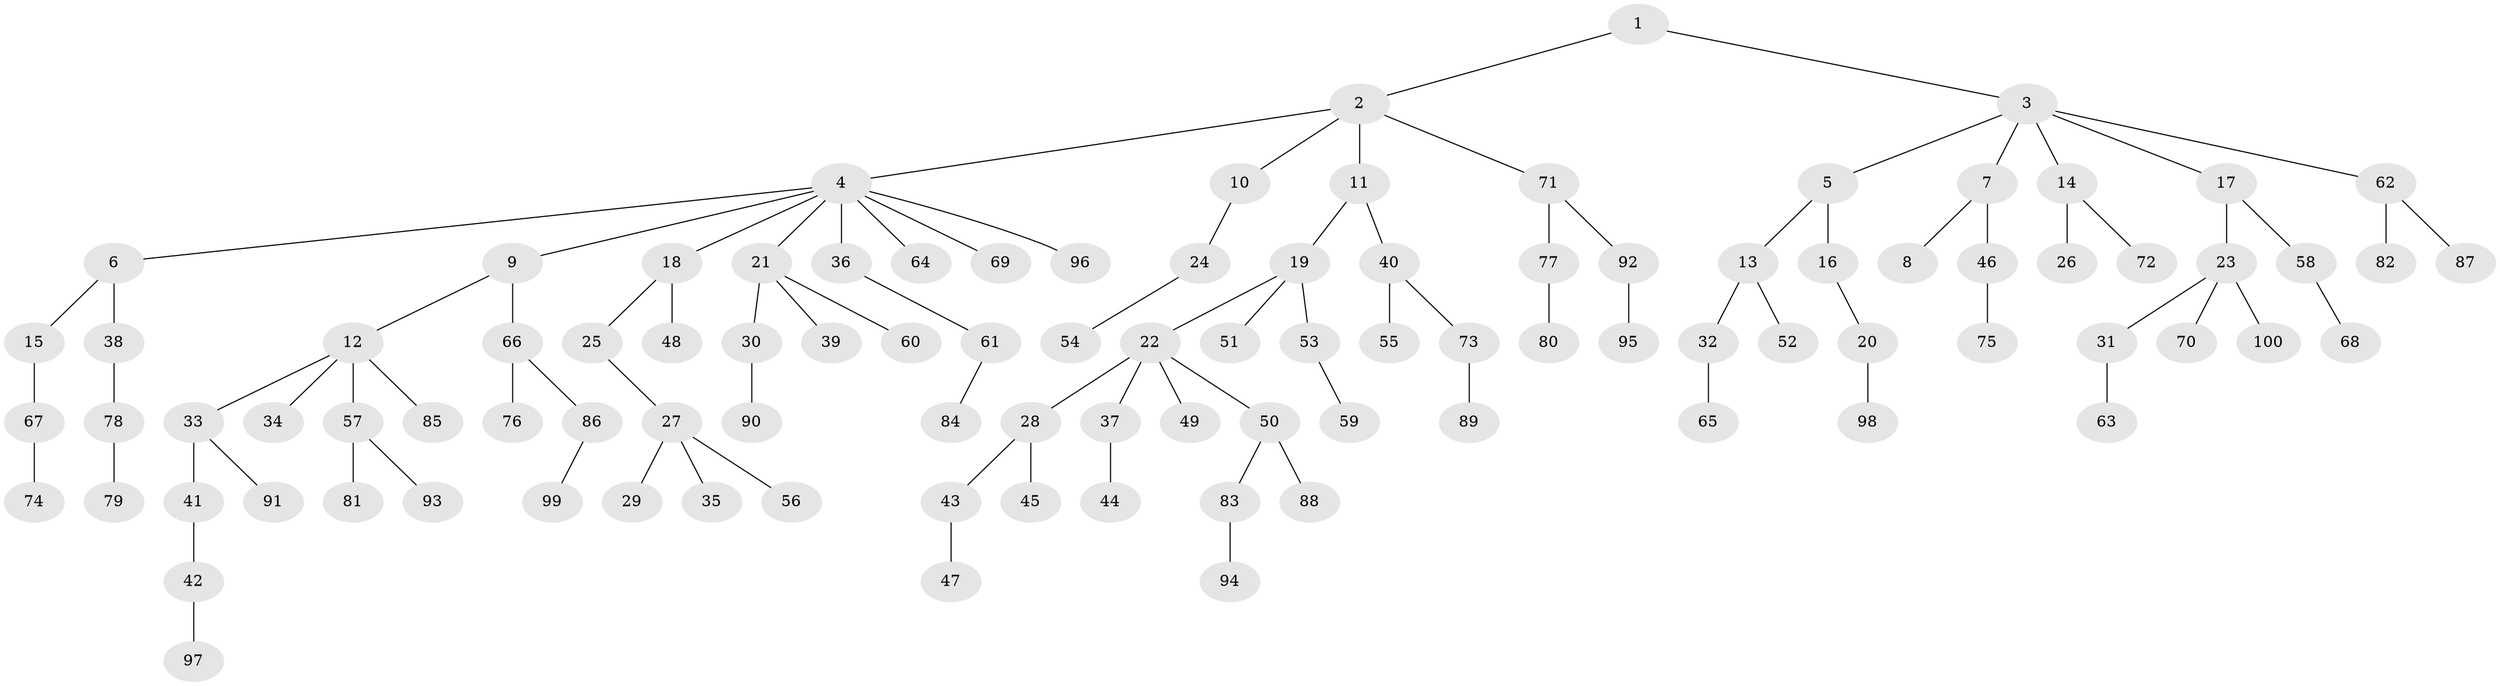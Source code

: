 // Generated by graph-tools (version 1.1) at 2025/38/02/21/25 10:38:55]
// undirected, 100 vertices, 99 edges
graph export_dot {
graph [start="1"]
  node [color=gray90,style=filled];
  1;
  2;
  3;
  4;
  5;
  6;
  7;
  8;
  9;
  10;
  11;
  12;
  13;
  14;
  15;
  16;
  17;
  18;
  19;
  20;
  21;
  22;
  23;
  24;
  25;
  26;
  27;
  28;
  29;
  30;
  31;
  32;
  33;
  34;
  35;
  36;
  37;
  38;
  39;
  40;
  41;
  42;
  43;
  44;
  45;
  46;
  47;
  48;
  49;
  50;
  51;
  52;
  53;
  54;
  55;
  56;
  57;
  58;
  59;
  60;
  61;
  62;
  63;
  64;
  65;
  66;
  67;
  68;
  69;
  70;
  71;
  72;
  73;
  74;
  75;
  76;
  77;
  78;
  79;
  80;
  81;
  82;
  83;
  84;
  85;
  86;
  87;
  88;
  89;
  90;
  91;
  92;
  93;
  94;
  95;
  96;
  97;
  98;
  99;
  100;
  1 -- 2;
  1 -- 3;
  2 -- 4;
  2 -- 10;
  2 -- 11;
  2 -- 71;
  3 -- 5;
  3 -- 7;
  3 -- 14;
  3 -- 17;
  3 -- 62;
  4 -- 6;
  4 -- 9;
  4 -- 18;
  4 -- 21;
  4 -- 36;
  4 -- 64;
  4 -- 69;
  4 -- 96;
  5 -- 13;
  5 -- 16;
  6 -- 15;
  6 -- 38;
  7 -- 8;
  7 -- 46;
  9 -- 12;
  9 -- 66;
  10 -- 24;
  11 -- 19;
  11 -- 40;
  12 -- 33;
  12 -- 34;
  12 -- 57;
  12 -- 85;
  13 -- 32;
  13 -- 52;
  14 -- 26;
  14 -- 72;
  15 -- 67;
  16 -- 20;
  17 -- 23;
  17 -- 58;
  18 -- 25;
  18 -- 48;
  19 -- 22;
  19 -- 51;
  19 -- 53;
  20 -- 98;
  21 -- 30;
  21 -- 39;
  21 -- 60;
  22 -- 28;
  22 -- 37;
  22 -- 49;
  22 -- 50;
  23 -- 31;
  23 -- 70;
  23 -- 100;
  24 -- 54;
  25 -- 27;
  27 -- 29;
  27 -- 35;
  27 -- 56;
  28 -- 43;
  28 -- 45;
  30 -- 90;
  31 -- 63;
  32 -- 65;
  33 -- 41;
  33 -- 91;
  36 -- 61;
  37 -- 44;
  38 -- 78;
  40 -- 55;
  40 -- 73;
  41 -- 42;
  42 -- 97;
  43 -- 47;
  46 -- 75;
  50 -- 83;
  50 -- 88;
  53 -- 59;
  57 -- 81;
  57 -- 93;
  58 -- 68;
  61 -- 84;
  62 -- 82;
  62 -- 87;
  66 -- 76;
  66 -- 86;
  67 -- 74;
  71 -- 77;
  71 -- 92;
  73 -- 89;
  77 -- 80;
  78 -- 79;
  83 -- 94;
  86 -- 99;
  92 -- 95;
}
